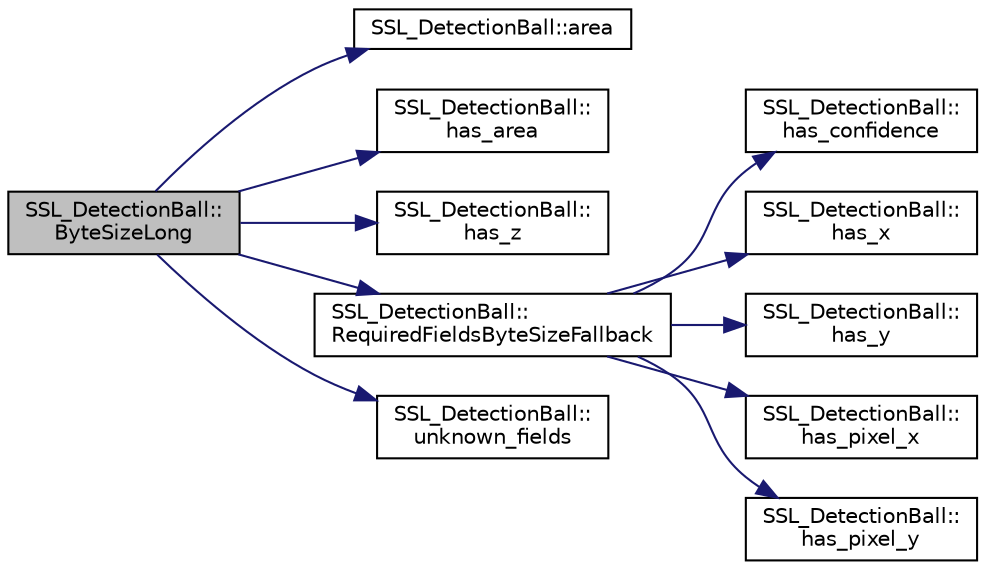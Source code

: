 digraph "SSL_DetectionBall::ByteSizeLong"
{
 // INTERACTIVE_SVG=YES
  edge [fontname="Helvetica",fontsize="10",labelfontname="Helvetica",labelfontsize="10"];
  node [fontname="Helvetica",fontsize="10",shape=record];
  rankdir="LR";
  Node1 [label="SSL_DetectionBall::\lByteSizeLong",height=0.2,width=0.4,color="black", fillcolor="grey75", style="filled", fontcolor="black"];
  Node1 -> Node2 [color="midnightblue",fontsize="10",style="solid",fontname="Helvetica"];
  Node2 [label="SSL_DetectionBall::area",height=0.2,width=0.4,color="black", fillcolor="white", style="filled",URL="$da/d53/class_s_s_l___detection_ball.html#a7fed4ae31101bbb281f4405504302b63"];
  Node1 -> Node3 [color="midnightblue",fontsize="10",style="solid",fontname="Helvetica"];
  Node3 [label="SSL_DetectionBall::\lhas_area",height=0.2,width=0.4,color="black", fillcolor="white", style="filled",URL="$da/d53/class_s_s_l___detection_ball.html#abcae7455c3d80e974233bbefe0a749f3"];
  Node1 -> Node4 [color="midnightblue",fontsize="10",style="solid",fontname="Helvetica"];
  Node4 [label="SSL_DetectionBall::\lhas_z",height=0.2,width=0.4,color="black", fillcolor="white", style="filled",URL="$da/d53/class_s_s_l___detection_ball.html#ae74ed2bb23b45f52024d348d4fe501bb"];
  Node1 -> Node5 [color="midnightblue",fontsize="10",style="solid",fontname="Helvetica"];
  Node5 [label="SSL_DetectionBall::\lRequiredFieldsByteSizeFallback",height=0.2,width=0.4,color="black", fillcolor="white", style="filled",URL="$da/d53/class_s_s_l___detection_ball.html#aa6b628d991b210a093df9211effb4a6a"];
  Node5 -> Node6 [color="midnightblue",fontsize="10",style="solid",fontname="Helvetica"];
  Node6 [label="SSL_DetectionBall::\lhas_confidence",height=0.2,width=0.4,color="black", fillcolor="white", style="filled",URL="$da/d53/class_s_s_l___detection_ball.html#a86b98b2d95d67ff58759e4e02ce3ed57"];
  Node5 -> Node7 [color="midnightblue",fontsize="10",style="solid",fontname="Helvetica"];
  Node7 [label="SSL_DetectionBall::\lhas_x",height=0.2,width=0.4,color="black", fillcolor="white", style="filled",URL="$da/d53/class_s_s_l___detection_ball.html#a8247a5abb8bb045065417557e84757f7"];
  Node5 -> Node8 [color="midnightblue",fontsize="10",style="solid",fontname="Helvetica"];
  Node8 [label="SSL_DetectionBall::\lhas_y",height=0.2,width=0.4,color="black", fillcolor="white", style="filled",URL="$da/d53/class_s_s_l___detection_ball.html#ad6afb5b33e837c6c4a34a17e8679ef44"];
  Node5 -> Node9 [color="midnightblue",fontsize="10",style="solid",fontname="Helvetica"];
  Node9 [label="SSL_DetectionBall::\lhas_pixel_x",height=0.2,width=0.4,color="black", fillcolor="white", style="filled",URL="$da/d53/class_s_s_l___detection_ball.html#a6f118f6ae12d19f6becc2b17cc942778"];
  Node5 -> Node10 [color="midnightblue",fontsize="10",style="solid",fontname="Helvetica"];
  Node10 [label="SSL_DetectionBall::\lhas_pixel_y",height=0.2,width=0.4,color="black", fillcolor="white", style="filled",URL="$da/d53/class_s_s_l___detection_ball.html#a15574df9db6fa5fc4a8f29d03b875709"];
  Node1 -> Node11 [color="midnightblue",fontsize="10",style="solid",fontname="Helvetica"];
  Node11 [label="SSL_DetectionBall::\lunknown_fields",height=0.2,width=0.4,color="black", fillcolor="white", style="filled",URL="$da/d53/class_s_s_l___detection_ball.html#ab35d3cfcfe82ce41be93765c9ca24666"];
}
